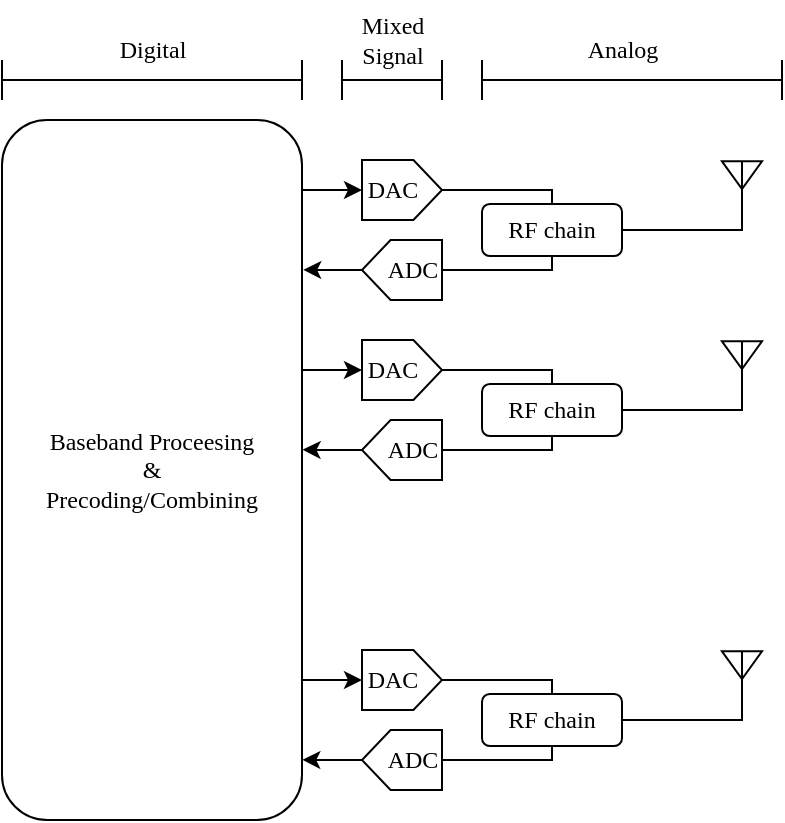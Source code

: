 <mxfile version="26.1.1">
  <diagram name="Page-1" id="e6el20dlanX2BAmVfcD5">
    <mxGraphModel dx="830" dy="493" grid="1" gridSize="10" guides="1" tooltips="1" connect="1" arrows="1" fold="1" page="1" pageScale="1" pageWidth="850" pageHeight="1100" math="0" shadow="0">
      <root>
        <mxCell id="0" />
        <mxCell id="1" parent="0" />
        <mxCell id="JSWtgp5aBdgA1HYlNqDZ-1" value="" style="verticalLabelPosition=bottom;shadow=0;dashed=0;align=center;html=1;verticalAlign=top;shape=mxgraph.electrical.abstract.dac;fontFamily=Modern;fontSource=https%3A%2F%2Fsourceforge.net%2Fprojects%2Fcm-unicode%2F;" vertex="1" parent="1">
          <mxGeometry x="330" y="280" width="40" height="30" as="geometry" />
        </mxCell>
        <mxCell id="JSWtgp5aBdgA1HYlNqDZ-11" style="edgeStyle=orthogonalEdgeStyle;rounded=0;orthogonalLoop=1;jettySize=auto;html=1;entryX=0.5;entryY=0;entryDx=0;entryDy=0;endArrow=none;startFill=0;fontFamily=Modern;fontSource=https%3A%2F%2Fsourceforge.net%2Fprojects%2Fcm-unicode%2F;" edge="1" parent="1" source="JSWtgp5aBdgA1HYlNqDZ-2" target="JSWtgp5aBdgA1HYlNqDZ-5">
          <mxGeometry relative="1" as="geometry">
            <Array as="points">
              <mxPoint x="425" y="295" />
            </Array>
          </mxGeometry>
        </mxCell>
        <mxCell id="JSWtgp5aBdgA1HYlNqDZ-2" value="&lt;font data-font-src=&quot;https://sourceforge.net/projects/cm-unicode/&quot;&gt;DAC&lt;/font&gt;" style="text;html=1;align=center;verticalAlign=middle;resizable=0;points=[];autosize=1;strokeColor=none;fillColor=none;fontFamily=Modern;fontSource=https%3A%2F%2Fsourceforge.net%2Fprojects%2Fcm-unicode%2F;" vertex="1" parent="1">
          <mxGeometry x="320" y="280" width="50" height="30" as="geometry" />
        </mxCell>
        <mxCell id="JSWtgp5aBdgA1HYlNqDZ-9" style="edgeStyle=orthogonalEdgeStyle;rounded=0;orthogonalLoop=1;jettySize=auto;html=1;entryX=0.5;entryY=1;entryDx=0;entryDy=0;endArrow=none;startFill=0;fontFamily=Modern;fontSource=https%3A%2F%2Fsourceforge.net%2Fprojects%2Fcm-unicode%2F;" edge="1" parent="1" source="JSWtgp5aBdgA1HYlNqDZ-3" target="JSWtgp5aBdgA1HYlNqDZ-5">
          <mxGeometry relative="1" as="geometry">
            <Array as="points">
              <mxPoint x="425" y="335" />
            </Array>
          </mxGeometry>
        </mxCell>
        <mxCell id="JSWtgp5aBdgA1HYlNqDZ-3" value="" style="verticalLabelPosition=bottom;shadow=0;dashed=0;align=center;html=1;verticalAlign=top;shape=mxgraph.electrical.abstract.dac;rotation=-180;fontFamily=Modern;fontSource=https%3A%2F%2Fsourceforge.net%2Fprojects%2Fcm-unicode%2F;" vertex="1" parent="1">
          <mxGeometry x="330" y="320" width="40" height="30" as="geometry" />
        </mxCell>
        <mxCell id="JSWtgp5aBdgA1HYlNqDZ-4" value="&lt;font&gt;ADC&lt;/font&gt;" style="text;html=1;align=center;verticalAlign=middle;resizable=0;points=[];autosize=1;strokeColor=none;fillColor=none;fontFamily=Modern;fontSource=https%3A%2F%2Fsourceforge.net%2Fprojects%2Fcm-unicode%2F;" vertex="1" parent="1">
          <mxGeometry x="330" y="320" width="50" height="30" as="geometry" />
        </mxCell>
        <mxCell id="JSWtgp5aBdgA1HYlNqDZ-45" style="edgeStyle=orthogonalEdgeStyle;rounded=0;orthogonalLoop=1;jettySize=auto;html=1;endArrow=none;startFill=0;fontFamily=Modern;fontSource=https%3A%2F%2Fsourceforge.net%2Fprojects%2Fcm-unicode%2F;" edge="1" parent="1" source="JSWtgp5aBdgA1HYlNqDZ-5">
          <mxGeometry relative="1" as="geometry">
            <mxPoint x="520" y="315" as="targetPoint" />
          </mxGeometry>
        </mxCell>
        <mxCell id="JSWtgp5aBdgA1HYlNqDZ-5" value="RF chain" style="rounded=1;whiteSpace=wrap;html=1;fontFamily=Modern;fontSource=https%3A%2F%2Fsourceforge.net%2Fprojects%2Fcm-unicode%2F;" vertex="1" parent="1">
          <mxGeometry x="390" y="302" width="70" height="26" as="geometry" />
        </mxCell>
        <mxCell id="JSWtgp5aBdgA1HYlNqDZ-12" value="" style="verticalLabelPosition=bottom;shadow=0;dashed=0;align=center;html=1;verticalAlign=top;shape=mxgraph.electrical.abstract.dac;fontFamily=Modern;fontSource=https%3A%2F%2Fsourceforge.net%2Fprojects%2Fcm-unicode%2F;" vertex="1" parent="1">
          <mxGeometry x="330" y="370" width="40" height="30" as="geometry" />
        </mxCell>
        <mxCell id="JSWtgp5aBdgA1HYlNqDZ-13" style="edgeStyle=orthogonalEdgeStyle;rounded=0;orthogonalLoop=1;jettySize=auto;html=1;entryX=0.5;entryY=0;entryDx=0;entryDy=0;endArrow=none;startFill=0;fontFamily=Modern;fontSource=https%3A%2F%2Fsourceforge.net%2Fprojects%2Fcm-unicode%2F;" edge="1" parent="1" source="JSWtgp5aBdgA1HYlNqDZ-14" target="JSWtgp5aBdgA1HYlNqDZ-18">
          <mxGeometry relative="1" as="geometry">
            <Array as="points">
              <mxPoint x="425" y="385" />
            </Array>
          </mxGeometry>
        </mxCell>
        <mxCell id="JSWtgp5aBdgA1HYlNqDZ-14" value="&lt;font data-font-src=&quot;https://sourceforge.net/projects/cm-unicode/&quot;&gt;DAC&lt;/font&gt;" style="text;html=1;align=center;verticalAlign=middle;resizable=0;points=[];autosize=1;strokeColor=none;fillColor=none;fontFamily=Modern;fontSource=https%3A%2F%2Fsourceforge.net%2Fprojects%2Fcm-unicode%2F;" vertex="1" parent="1">
          <mxGeometry x="320" y="370" width="50" height="30" as="geometry" />
        </mxCell>
        <mxCell id="JSWtgp5aBdgA1HYlNqDZ-15" style="edgeStyle=orthogonalEdgeStyle;rounded=0;orthogonalLoop=1;jettySize=auto;html=1;entryX=0.5;entryY=1;entryDx=0;entryDy=0;endArrow=none;startFill=0;fontFamily=Modern;fontSource=https%3A%2F%2Fsourceforge.net%2Fprojects%2Fcm-unicode%2F;" edge="1" parent="1" source="JSWtgp5aBdgA1HYlNqDZ-16" target="JSWtgp5aBdgA1HYlNqDZ-18">
          <mxGeometry relative="1" as="geometry">
            <Array as="points">
              <mxPoint x="425" y="425" />
            </Array>
          </mxGeometry>
        </mxCell>
        <mxCell id="JSWtgp5aBdgA1HYlNqDZ-16" value="" style="verticalLabelPosition=bottom;shadow=0;dashed=0;align=center;html=1;verticalAlign=top;shape=mxgraph.electrical.abstract.dac;rotation=-180;fontFamily=Modern;fontSource=https%3A%2F%2Fsourceforge.net%2Fprojects%2Fcm-unicode%2F;" vertex="1" parent="1">
          <mxGeometry x="330" y="410" width="40" height="30" as="geometry" />
        </mxCell>
        <mxCell id="JSWtgp5aBdgA1HYlNqDZ-17" value="&lt;font&gt;ADC&lt;/font&gt;" style="text;html=1;align=center;verticalAlign=middle;resizable=0;points=[];autosize=1;strokeColor=none;fillColor=none;fontFamily=Modern;fontSource=https%3A%2F%2Fsourceforge.net%2Fprojects%2Fcm-unicode%2F;" vertex="1" parent="1">
          <mxGeometry x="330" y="410" width="50" height="30" as="geometry" />
        </mxCell>
        <mxCell id="JSWtgp5aBdgA1HYlNqDZ-46" style="edgeStyle=orthogonalEdgeStyle;rounded=0;orthogonalLoop=1;jettySize=auto;html=1;endArrow=none;startFill=0;fontFamily=Modern;fontSource=https%3A%2F%2Fsourceforge.net%2Fprojects%2Fcm-unicode%2F;" edge="1" parent="1" source="JSWtgp5aBdgA1HYlNqDZ-18">
          <mxGeometry relative="1" as="geometry">
            <mxPoint x="520" y="405" as="targetPoint" />
          </mxGeometry>
        </mxCell>
        <mxCell id="JSWtgp5aBdgA1HYlNqDZ-18" value="RF chain" style="rounded=1;whiteSpace=wrap;html=1;fontFamily=Modern;fontSource=https%3A%2F%2Fsourceforge.net%2Fprojects%2Fcm-unicode%2F;" vertex="1" parent="1">
          <mxGeometry x="390" y="392" width="70" height="26" as="geometry" />
        </mxCell>
        <mxCell id="JSWtgp5aBdgA1HYlNqDZ-33" style="edgeStyle=orthogonalEdgeStyle;rounded=0;orthogonalLoop=1;jettySize=auto;html=1;entryX=0.5;entryY=0;entryDx=0;entryDy=0;endArrow=none;startFill=0;fontFamily=Modern;fontSource=https%3A%2F%2Fsourceforge.net%2Fprojects%2Fcm-unicode%2F;" edge="1" parent="1" source="JSWtgp5aBdgA1HYlNqDZ-19" target="JSWtgp5aBdgA1HYlNqDZ-25">
          <mxGeometry relative="1" as="geometry">
            <Array as="points">
              <mxPoint x="425" y="540" />
            </Array>
          </mxGeometry>
        </mxCell>
        <mxCell id="JSWtgp5aBdgA1HYlNqDZ-19" value="" style="verticalLabelPosition=bottom;shadow=0;dashed=0;align=center;html=1;verticalAlign=top;shape=mxgraph.electrical.abstract.dac;fontFamily=Modern;fontSource=https%3A%2F%2Fsourceforge.net%2Fprojects%2Fcm-unicode%2F;" vertex="1" parent="1">
          <mxGeometry x="330" y="525" width="40" height="30" as="geometry" />
        </mxCell>
        <mxCell id="JSWtgp5aBdgA1HYlNqDZ-22" style="edgeStyle=orthogonalEdgeStyle;rounded=0;orthogonalLoop=1;jettySize=auto;html=1;entryX=0.5;entryY=1;entryDx=0;entryDy=0;endArrow=none;startFill=0;fontFamily=Modern;fontSource=https%3A%2F%2Fsourceforge.net%2Fprojects%2Fcm-unicode%2F;" edge="1" parent="1" source="JSWtgp5aBdgA1HYlNqDZ-23" target="JSWtgp5aBdgA1HYlNqDZ-25">
          <mxGeometry relative="1" as="geometry">
            <Array as="points">
              <mxPoint x="425" y="580" />
            </Array>
          </mxGeometry>
        </mxCell>
        <mxCell id="JSWtgp5aBdgA1HYlNqDZ-23" value="" style="verticalLabelPosition=bottom;shadow=0;dashed=0;align=center;html=1;verticalAlign=top;shape=mxgraph.electrical.abstract.dac;rotation=-180;fontFamily=Modern;fontSource=https%3A%2F%2Fsourceforge.net%2Fprojects%2Fcm-unicode%2F;" vertex="1" parent="1">
          <mxGeometry x="330" y="565" width="40" height="30" as="geometry" />
        </mxCell>
        <mxCell id="JSWtgp5aBdgA1HYlNqDZ-24" value="&lt;font&gt;ADC&lt;/font&gt;" style="text;html=1;align=center;verticalAlign=middle;resizable=0;points=[];autosize=1;strokeColor=none;fillColor=none;fontFamily=Modern;fontSource=https%3A%2F%2Fsourceforge.net%2Fprojects%2Fcm-unicode%2F;" vertex="1" parent="1">
          <mxGeometry x="330" y="565" width="50" height="30" as="geometry" />
        </mxCell>
        <mxCell id="JSWtgp5aBdgA1HYlNqDZ-48" style="edgeStyle=orthogonalEdgeStyle;rounded=0;orthogonalLoop=1;jettySize=auto;html=1;endArrow=none;startFill=0;fontFamily=Modern;fontSource=https%3A%2F%2Fsourceforge.net%2Fprojects%2Fcm-unicode%2F;" edge="1" parent="1" source="JSWtgp5aBdgA1HYlNqDZ-25">
          <mxGeometry relative="1" as="geometry">
            <mxPoint x="520" y="560" as="targetPoint" />
          </mxGeometry>
        </mxCell>
        <mxCell id="JSWtgp5aBdgA1HYlNqDZ-25" value="RF chain" style="rounded=1;whiteSpace=wrap;html=1;fontFamily=Modern;fontSource=https%3A%2F%2Fsourceforge.net%2Fprojects%2Fcm-unicode%2F;" vertex="1" parent="1">
          <mxGeometry x="390" y="547" width="70" height="26" as="geometry" />
        </mxCell>
        <mxCell id="JSWtgp5aBdgA1HYlNqDZ-26" value="&lt;div&gt;Baseband Proceesing&lt;/div&gt;&lt;div&gt;&amp;amp;&lt;/div&gt;&lt;div&gt;Precoding/Combining&lt;/div&gt;" style="rounded=1;whiteSpace=wrap;html=1;fontFamily=Modern;fontSource=https%3A%2F%2Fsourceforge.net%2Fprojects%2Fcm-unicode%2F;" vertex="1" parent="1">
          <mxGeometry x="150" y="260" width="150" height="350" as="geometry" />
        </mxCell>
        <mxCell id="JSWtgp5aBdgA1HYlNqDZ-29" style="edgeStyle=orthogonalEdgeStyle;rounded=0;orthogonalLoop=1;jettySize=auto;html=1;entryX=1.001;entryY=0.914;entryDx=0;entryDy=0;entryPerimeter=0;fontFamily=Modern;fontSource=https%3A%2F%2Fsourceforge.net%2Fprojects%2Fcm-unicode%2F;" edge="1" parent="1" source="JSWtgp5aBdgA1HYlNqDZ-24" target="JSWtgp5aBdgA1HYlNqDZ-26">
          <mxGeometry relative="1" as="geometry" />
        </mxCell>
        <mxCell id="JSWtgp5aBdgA1HYlNqDZ-21" value="&lt;font data-font-src=&quot;https://sourceforge.net/projects/cm-unicode/&quot;&gt;DAC&lt;/font&gt;" style="text;html=1;align=center;verticalAlign=middle;resizable=0;points=[];autosize=1;strokeColor=none;fillColor=none;fontFamily=Modern;fontSource=https%3A%2F%2Fsourceforge.net%2Fprojects%2Fcm-unicode%2F;" vertex="1" parent="1">
          <mxGeometry x="320" y="525" width="50" height="30" as="geometry" />
        </mxCell>
        <mxCell id="JSWtgp5aBdgA1HYlNqDZ-35" style="edgeStyle=orthogonalEdgeStyle;rounded=0;orthogonalLoop=1;jettySize=auto;html=1;entryX=1.003;entryY=0.8;entryDx=0;entryDy=0;entryPerimeter=0;startArrow=classic;startFill=1;endArrow=none;fontFamily=Modern;fontSource=https%3A%2F%2Fsourceforge.net%2Fprojects%2Fcm-unicode%2F;" edge="1" parent="1" source="JSWtgp5aBdgA1HYlNqDZ-19" target="JSWtgp5aBdgA1HYlNqDZ-26">
          <mxGeometry relative="1" as="geometry" />
        </mxCell>
        <mxCell id="JSWtgp5aBdgA1HYlNqDZ-36" style="edgeStyle=orthogonalEdgeStyle;rounded=0;orthogonalLoop=1;jettySize=auto;html=1;entryX=1.002;entryY=0.471;entryDx=0;entryDy=0;entryPerimeter=0;fontFamily=Modern;fontSource=https%3A%2F%2Fsourceforge.net%2Fprojects%2Fcm-unicode%2F;" edge="1" parent="1" source="JSWtgp5aBdgA1HYlNqDZ-16" target="JSWtgp5aBdgA1HYlNqDZ-26">
          <mxGeometry relative="1" as="geometry" />
        </mxCell>
        <mxCell id="JSWtgp5aBdgA1HYlNqDZ-38" style="edgeStyle=orthogonalEdgeStyle;rounded=0;orthogonalLoop=1;jettySize=auto;html=1;entryX=1.003;entryY=0.357;entryDx=0;entryDy=0;entryPerimeter=0;endArrow=none;startFill=1;startArrow=classic;fontFamily=Modern;fontSource=https%3A%2F%2Fsourceforge.net%2Fprojects%2Fcm-unicode%2F;" edge="1" parent="1" source="JSWtgp5aBdgA1HYlNqDZ-12" target="JSWtgp5aBdgA1HYlNqDZ-26">
          <mxGeometry relative="1" as="geometry" />
        </mxCell>
        <mxCell id="JSWtgp5aBdgA1HYlNqDZ-39" style="edgeStyle=orthogonalEdgeStyle;rounded=0;orthogonalLoop=1;jettySize=auto;html=1;entryX=1.004;entryY=0.214;entryDx=0;entryDy=0;entryPerimeter=0;fontFamily=Modern;fontSource=https%3A%2F%2Fsourceforge.net%2Fprojects%2Fcm-unicode%2F;" edge="1" parent="1" source="JSWtgp5aBdgA1HYlNqDZ-3" target="JSWtgp5aBdgA1HYlNqDZ-26">
          <mxGeometry relative="1" as="geometry" />
        </mxCell>
        <mxCell id="JSWtgp5aBdgA1HYlNqDZ-40" style="edgeStyle=orthogonalEdgeStyle;rounded=0;orthogonalLoop=1;jettySize=auto;html=1;entryX=1.003;entryY=0.1;entryDx=0;entryDy=0;entryPerimeter=0;endArrow=none;startFill=1;startArrow=classic;fontFamily=Modern;fontSource=https%3A%2F%2Fsourceforge.net%2Fprojects%2Fcm-unicode%2F;" edge="1" parent="1" source="JSWtgp5aBdgA1HYlNqDZ-1" target="JSWtgp5aBdgA1HYlNqDZ-26">
          <mxGeometry relative="1" as="geometry" />
        </mxCell>
        <mxCell id="JSWtgp5aBdgA1HYlNqDZ-41" value="" style="shape=image;html=1;verticalAlign=top;verticalLabelPosition=bottom;labelBackgroundColor=#ffffff;imageAspect=0;aspect=fixed;image=https://cdn0.iconfinder.com/data/icons/phosphor-fill-vol-2/256/dots-three-outline-fill-128.png;rotation=90;fontFamily=Modern;fontSource=https%3A%2F%2Fsourceforge.net%2Fprojects%2Fcm-unicode%2F;" vertex="1" parent="1">
          <mxGeometry x="342" y="470" width="28" height="28" as="geometry" />
        </mxCell>
        <mxCell id="JSWtgp5aBdgA1HYlNqDZ-47" value="" style="verticalLabelPosition=bottom;shadow=0;dashed=0;align=center;html=1;verticalAlign=top;shape=mxgraph.electrical.radio.aerial_-_antenna_2;fontFamily=Modern;fontSource=https%3A%2F%2Fsourceforge.net%2Fprojects%2Fcm-unicode%2F;" vertex="1" parent="1">
          <mxGeometry x="510" y="370.5" width="20" height="35" as="geometry" />
        </mxCell>
        <mxCell id="JSWtgp5aBdgA1HYlNqDZ-49" value="" style="verticalLabelPosition=bottom;shadow=0;dashed=0;align=center;html=1;verticalAlign=top;shape=mxgraph.electrical.radio.aerial_-_antenna_2;fontFamily=Modern;fontSource=https%3A%2F%2Fsourceforge.net%2Fprojects%2Fcm-unicode%2F;" vertex="1" parent="1">
          <mxGeometry x="510" y="525.5" width="20" height="35" as="geometry" />
        </mxCell>
        <mxCell id="JSWtgp5aBdgA1HYlNqDZ-50" value="" style="verticalLabelPosition=bottom;shadow=0;dashed=0;align=center;html=1;verticalAlign=top;shape=mxgraph.electrical.radio.aerial_-_antenna_2;fontFamily=Modern;fontSource=https%3A%2F%2Fsourceforge.net%2Fprojects%2Fcm-unicode%2F;" vertex="1" parent="1">
          <mxGeometry x="510" y="280.5" width="20" height="35" as="geometry" />
        </mxCell>
        <mxCell id="JSWtgp5aBdgA1HYlNqDZ-60" value="Digital" style="text;html=1;align=center;verticalAlign=middle;resizable=0;points=[];autosize=1;strokeColor=none;fillColor=none;fontFamily=Modern;fontSource=https%3A%2F%2Fsourceforge.net%2Fprojects%2Fcm-unicode%2F;" vertex="1" parent="1">
          <mxGeometry x="195" y="210" width="60" height="30" as="geometry" />
        </mxCell>
        <mxCell id="JSWtgp5aBdgA1HYlNqDZ-61" value="Mixed &lt;br&gt;Signal" style="text;html=1;align=center;verticalAlign=middle;resizable=0;points=[];autosize=1;strokeColor=none;fillColor=none;fontFamily=Modern;fontSource=https%3A%2F%2Fsourceforge.net%2Fprojects%2Fcm-unicode%2F;" vertex="1" parent="1">
          <mxGeometry x="320" y="200" width="50" height="40" as="geometry" />
        </mxCell>
        <mxCell id="JSWtgp5aBdgA1HYlNqDZ-62" value="Analog" style="text;html=1;align=center;verticalAlign=middle;resizable=0;points=[];autosize=1;strokeColor=none;fillColor=none;fontFamily=Modern;fontSource=https%3A%2F%2Fsourceforge.net%2Fprojects%2Fcm-unicode%2F;" vertex="1" parent="1">
          <mxGeometry x="430" y="210" width="60" height="30" as="geometry" />
        </mxCell>
        <mxCell id="JSWtgp5aBdgA1HYlNqDZ-63" value="" style="shape=crossbar;whiteSpace=wrap;html=1;rounded=1;" vertex="1" parent="1">
          <mxGeometry x="150" y="230" width="150" height="20" as="geometry" />
        </mxCell>
        <mxCell id="JSWtgp5aBdgA1HYlNqDZ-66" value="" style="shape=crossbar;whiteSpace=wrap;html=1;rounded=1;" vertex="1" parent="1">
          <mxGeometry x="320" y="230" width="50" height="20" as="geometry" />
        </mxCell>
        <mxCell id="JSWtgp5aBdgA1HYlNqDZ-67" value="" style="shape=crossbar;whiteSpace=wrap;html=1;rounded=1;" vertex="1" parent="1">
          <mxGeometry x="390" y="230" width="150" height="20" as="geometry" />
        </mxCell>
      </root>
    </mxGraphModel>
  </diagram>
</mxfile>
